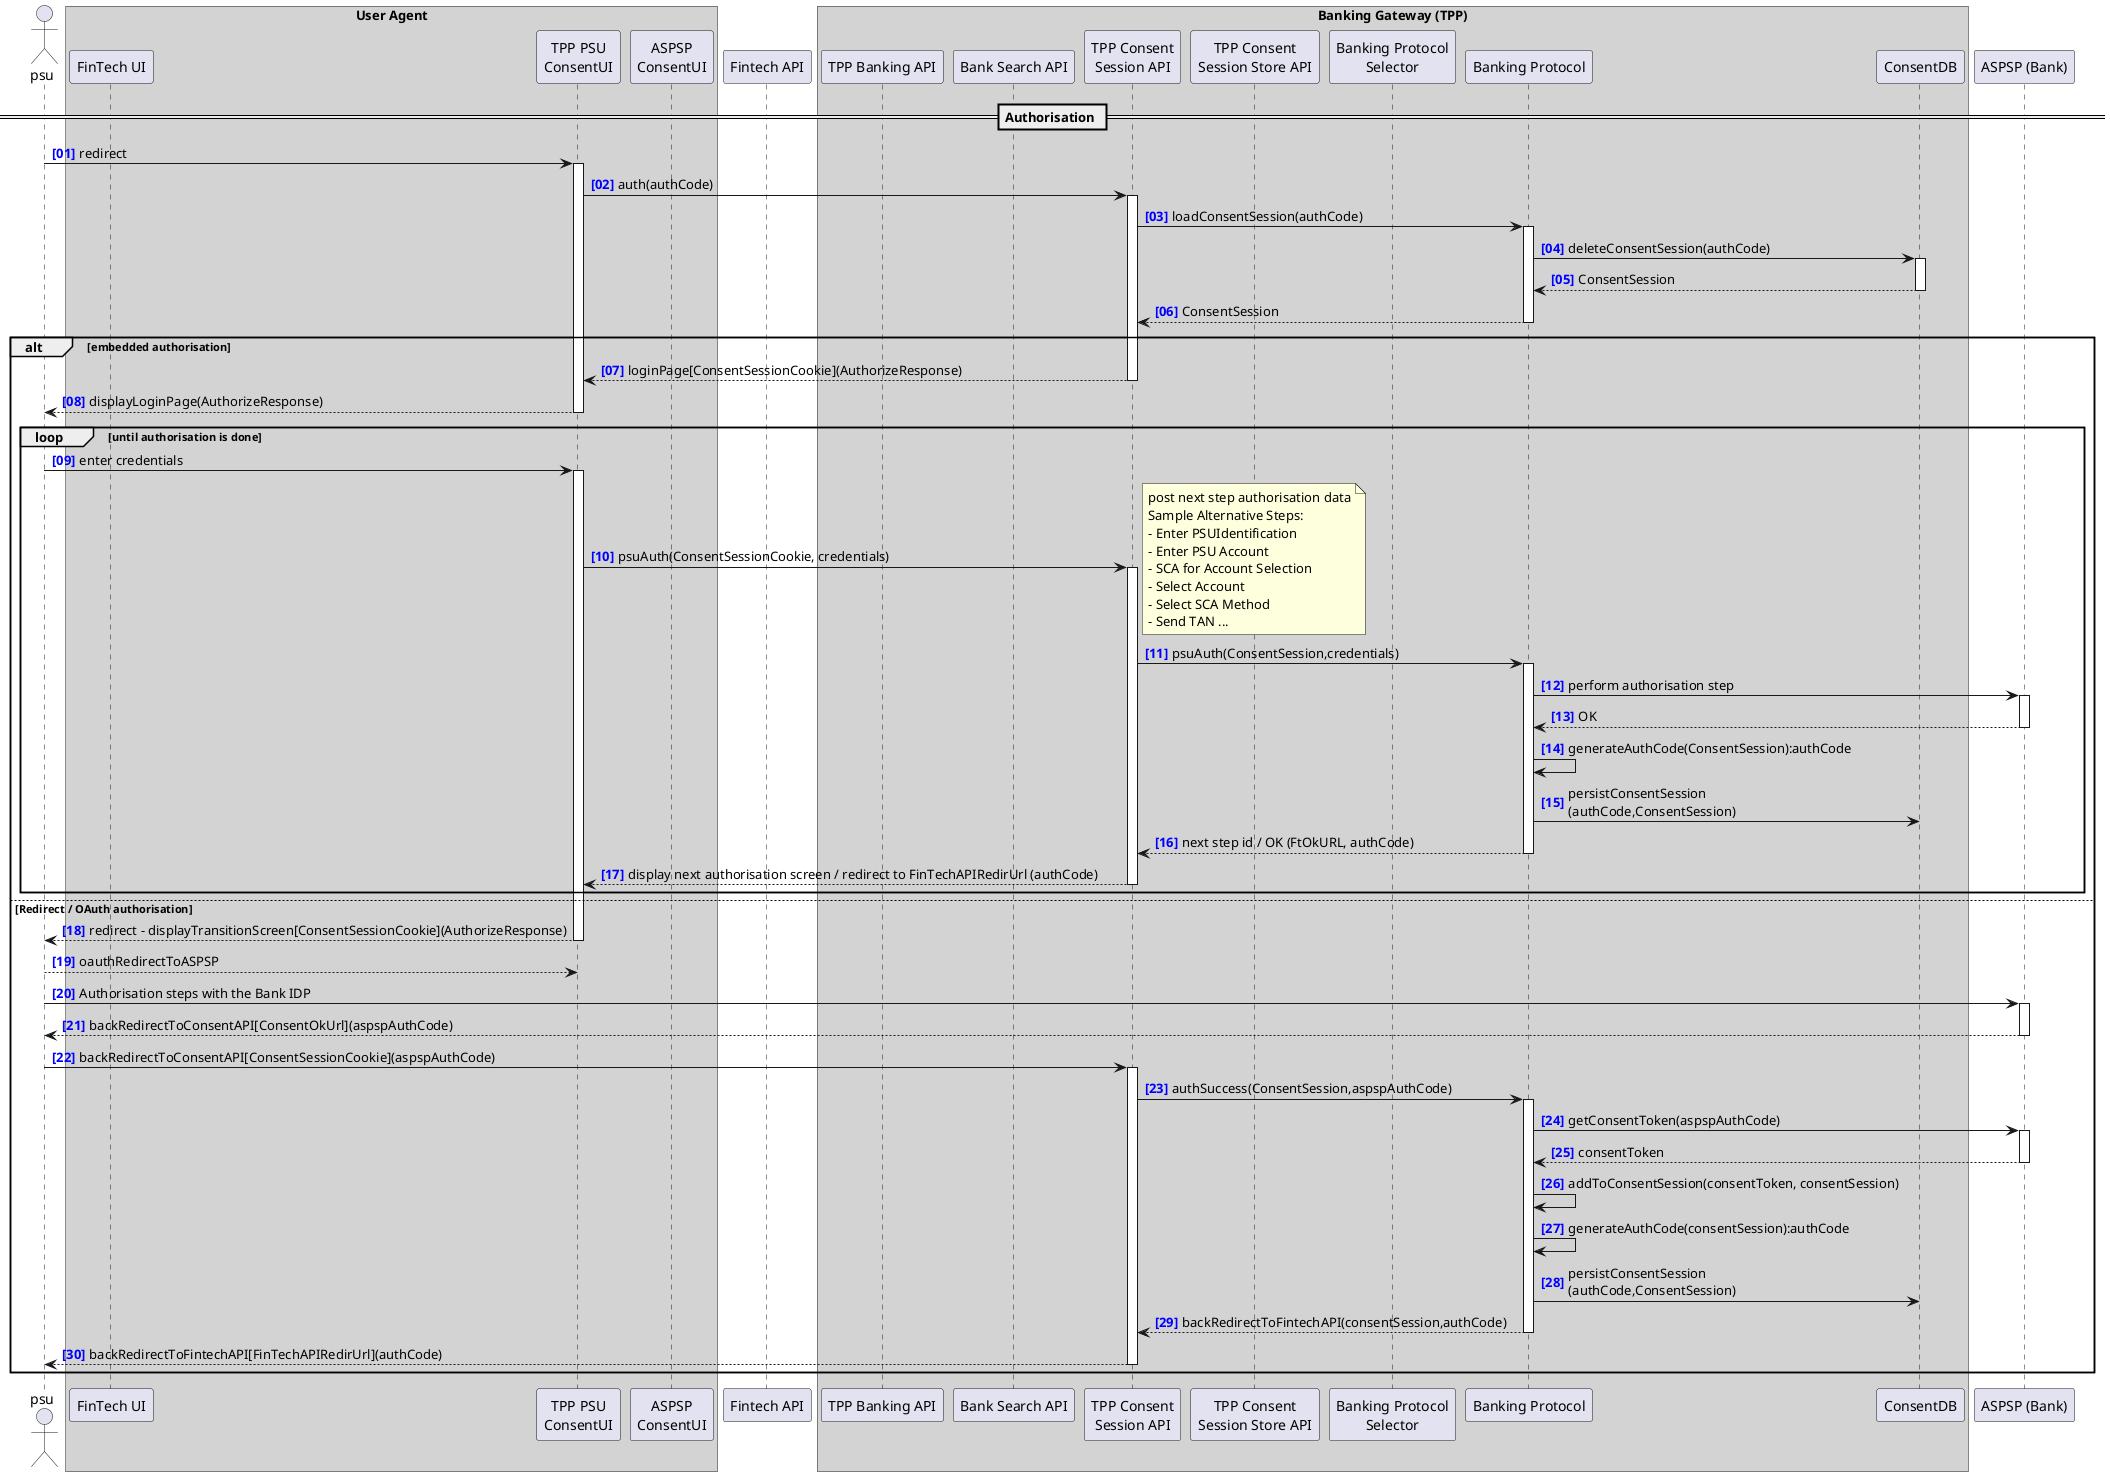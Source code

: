 @startuml

autonumber "<b><color blue>[00]"
actor psu

box "User Agent" #LightGray
    participant "FinTech UI" as FinTechUI
    participant "TPP PSU\nConsentUI" as TppConsentUI
    participant "ASPSP\nConsentUI" as AspspConsentUI
end box
participant "Fintech API" as FinTechAPI
box "Banking Gateway (TPP)" #LightGray
    participant "TPP Banking API" as TPPBankingAPI
    participant "Bank Search API" as BankList
    participant "TPP Consent\nSession API" as ConsentAPI
    participant "TPP Consent\nSession Store API" as ConsentStore
    participant "Banking Protocol\nSelector" as ProtocolSelector
    participant "Banking Protocol" as BankingProtocol
    participant ConsentDB
end box
participant "ASPSP (Bank)" as ASPSP

== Authorisation ==
psu -> TppConsentUI ++ : redirect
TppConsentUI -> ConsentAPI ++ : auth(authCode)
ConsentAPI -> BankingProtocol ++ : loadConsentSession(authCode)
BankingProtocol -> ConsentDB ++ : deleteConsentSession(authCode)
return ConsentSession
return ConsentSession
alt embedded authorisation
    return loginPage[ConsentSessionCookie](AuthorizeResponse)
    return displayLoginPage(AuthorizeResponse)
    loop until authorisation is done
        psu -> TppConsentUI ++ : enter credentials
        TppConsentUI -> ConsentAPI ++ : psuAuth(ConsentSessionCookie, credentials)
        note right
         post next step authorisation data
         Sample Alternative Steps:
         - Enter PSUIdentification
         - Enter PSU Account
         - SCA for Account Selection
         - Select Account
         - Select SCA Method
         - Send TAN ...
        end note
        ConsentAPI -> BankingProtocol ++ : psuAuth(ConsentSession,credentials)
        BankingProtocol -> ASPSP ++ : perform authorisation step
        return OK
        BankingProtocol -> BankingProtocol : generateAuthCode(ConsentSession):authCode
        BankingProtocol -> ConsentDB: persistConsentSession\n(authCode,ConsentSession)
        return next step id / OK (FtOkURL, authCode)
        return display next authorisation screen / redirect to FinTechAPIRedirUrl (authCode)
    end
else Redirect / OAuth authorisation
return redirect - displayTransitionScreen[ConsentSessionCookie](AuthorizeResponse)
return oauthRedirectToASPSP
psu -> ASPSP ++ : Authorisation steps with the Bank IDP
return backRedirectToConsentAPI[ConsentOkUrl](aspspAuthCode)
psu -> ConsentAPI ++ : backRedirectToConsentAPI[ConsentSessionCookie](aspspAuthCode)
ConsentAPI -> BankingProtocol ++ : authSuccess(ConsentSession,aspspAuthCode)
BankingProtocol -> ASPSP ++ : getConsentToken(aspspAuthCode)
return consentToken
BankingProtocol -> BankingProtocol : addToConsentSession(consentToken, consentSession)
BankingProtocol -> BankingProtocol : generateAuthCode(consentSession):authCode
BankingProtocol -> ConsentDB: persistConsentSession\n(authCode,ConsentSession)

return backRedirectToFintechAPI(consentSession,authCode)
return backRedirectToFintechAPI[FinTechAPIRedirUrl](authCode)
end

@enduml
